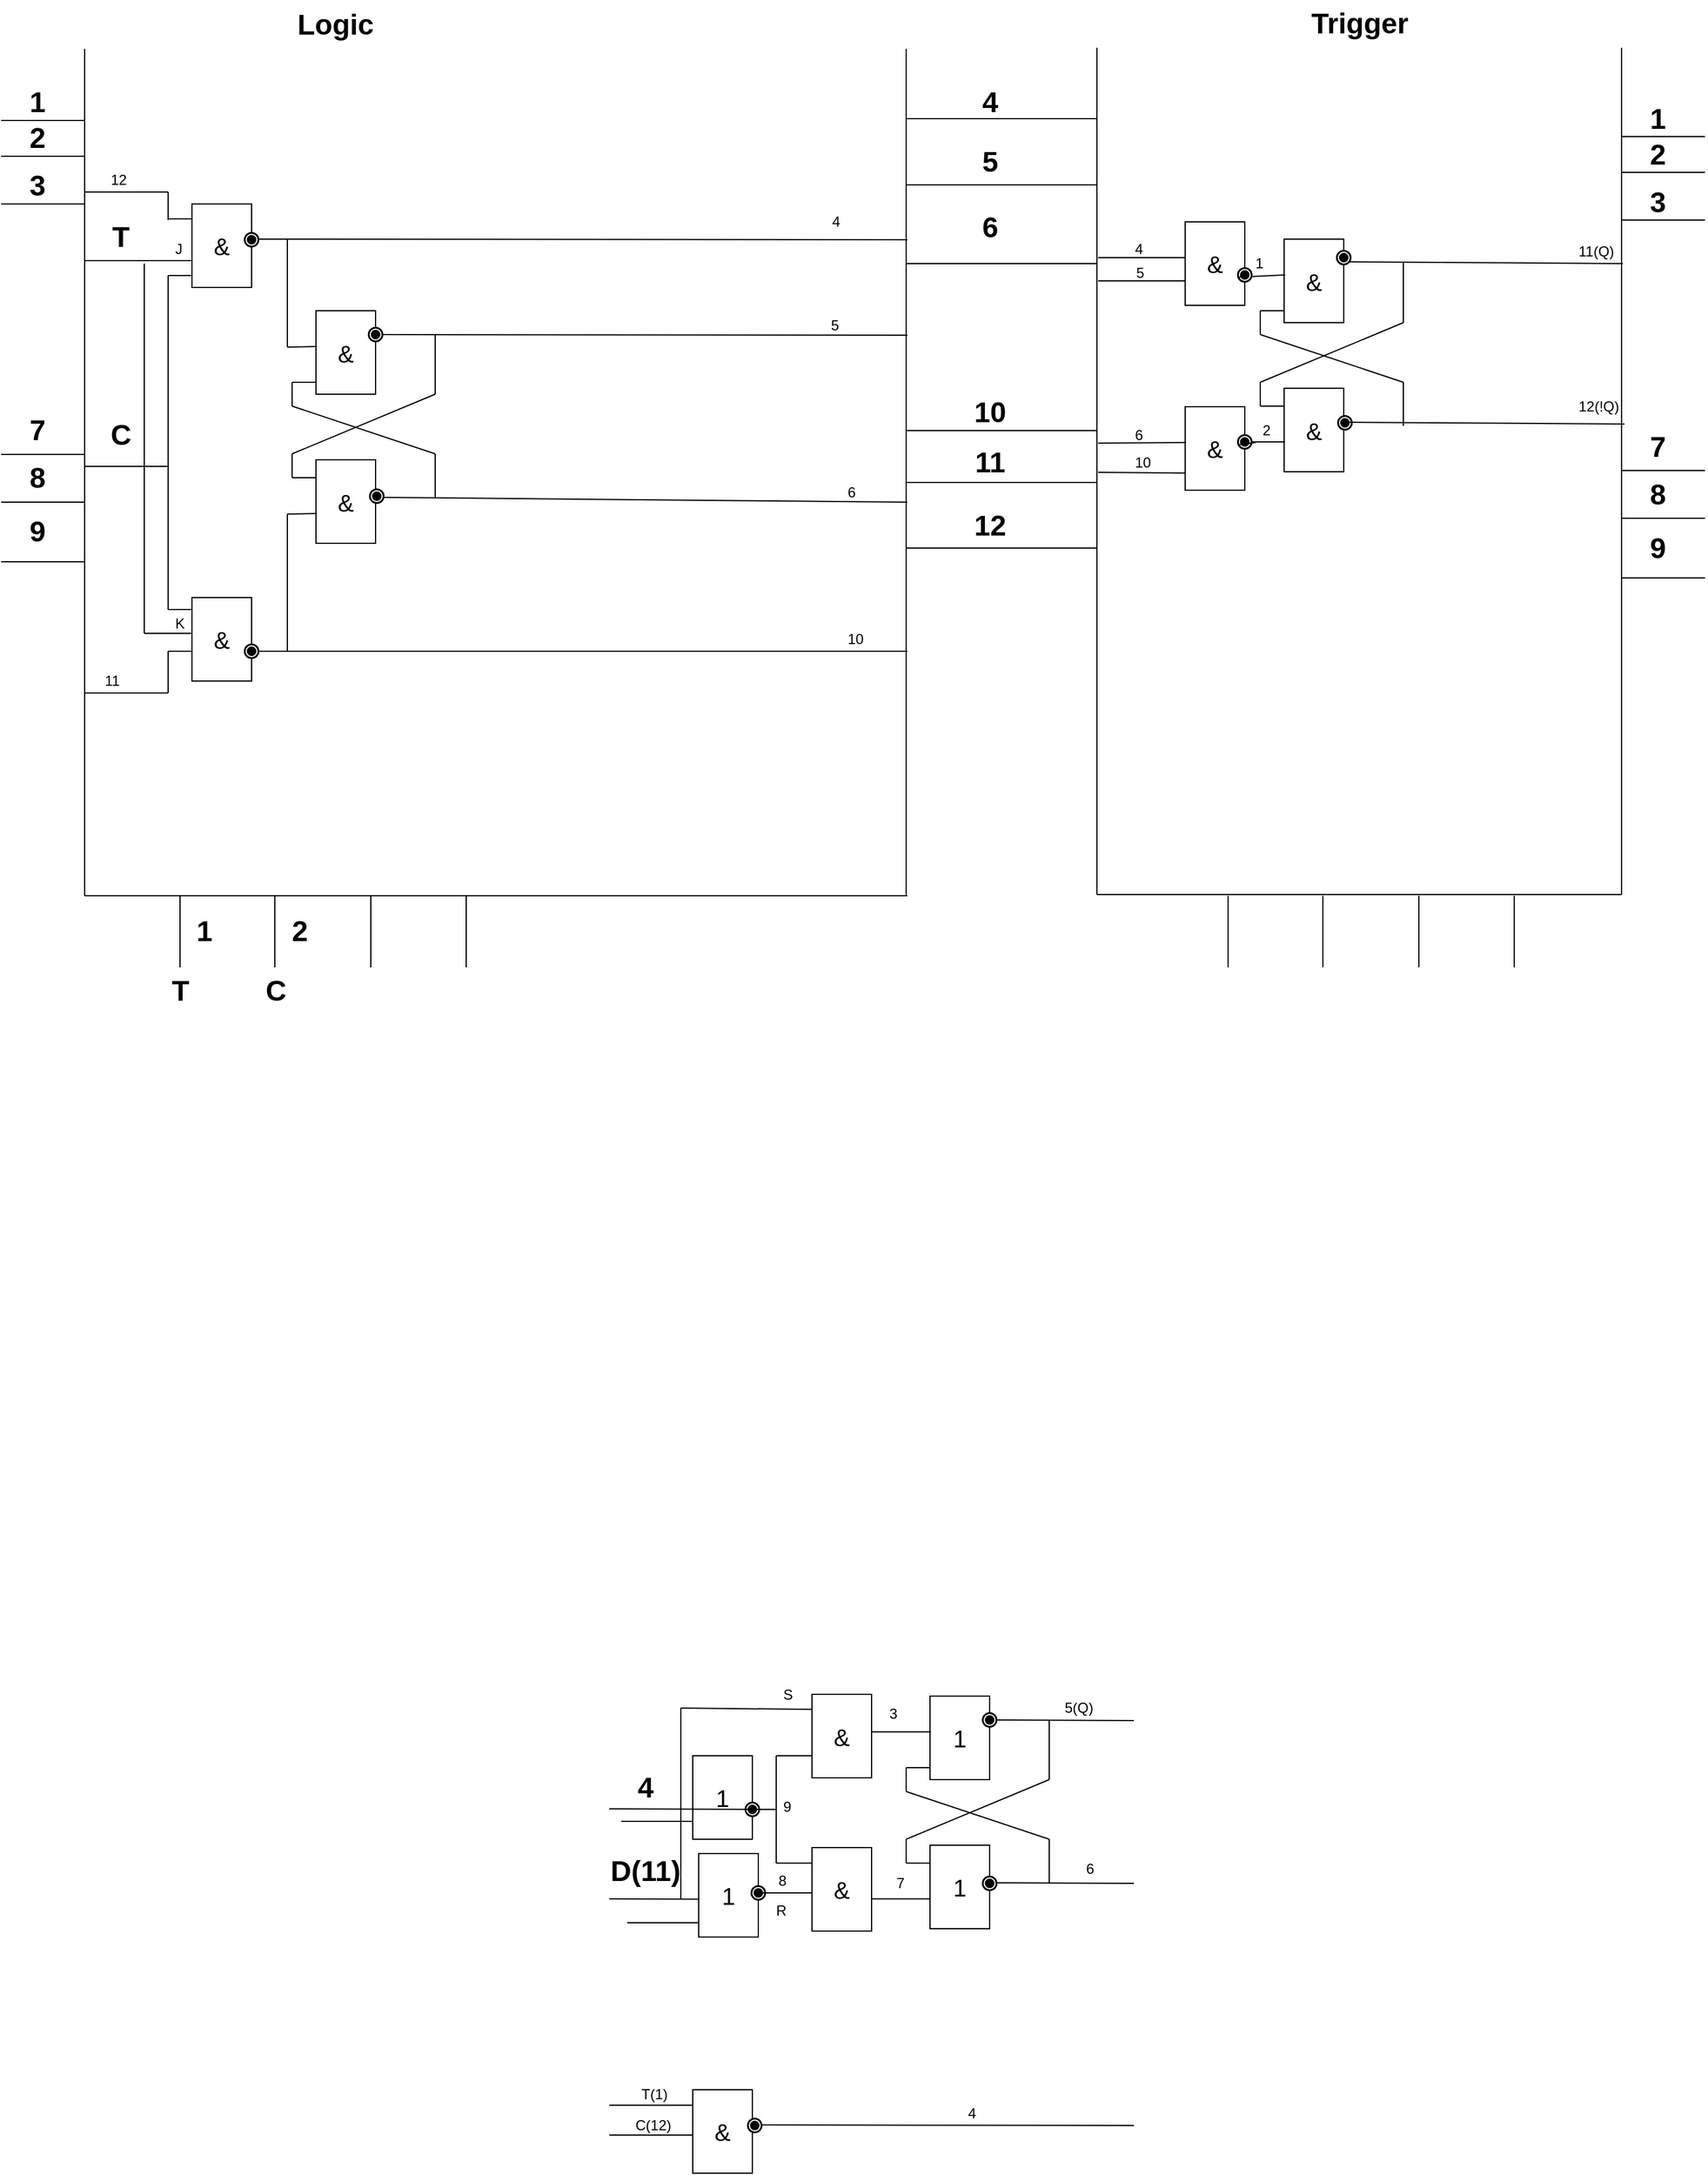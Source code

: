 <mxfile version="11.3.0" type="github" pages="1"><diagram name="Page-1" id="2a216829-ef6e-dabb-86c1-c78162f3ba2b"><mxGraphModel dx="1656" dy="1960" grid="1" gridSize="10" guides="1" tooltips="1" connect="1" arrows="1" fold="1" page="1" pageScale="1" pageWidth="850" pageHeight="1100" background="#ffffff" math="0" shadow="0"><root><mxCell id="0"/><mxCell id="1" parent="0"/><mxCell id="QcOhBygujAu9iTAQGWM9-1" value="" style="endArrow=none;html=1;" parent="1" edge="1"><mxGeometry width="50" height="50" relative="1" as="geometry"><mxPoint x="80" y="730" as="sourcePoint"/><mxPoint x="80" y="20" as="targetPoint"/></mxGeometry></mxCell><mxCell id="QcOhBygujAu9iTAQGWM9-2" value="" style="endArrow=none;html=1;" parent="1" edge="1"><mxGeometry width="50" height="50" relative="1" as="geometry"><mxPoint x="80" y="730" as="sourcePoint"/><mxPoint x="770" y="730" as="targetPoint"/></mxGeometry></mxCell><mxCell id="QcOhBygujAu9iTAQGWM9-3" value="" style="endArrow=none;html=1;" parent="1" edge="1"><mxGeometry width="50" height="50" relative="1" as="geometry"><mxPoint x="769" y="20" as="sourcePoint"/><mxPoint x="769" y="730" as="targetPoint"/></mxGeometry></mxCell><mxCell id="QcOhBygujAu9iTAQGWM9-4" value="Logic" style="text;strokeColor=none;fillColor=none;html=1;fontSize=24;fontStyle=1;verticalAlign=middle;align=center;" parent="1" vertex="1"><mxGeometry x="240" y="-20" width="100" height="40" as="geometry"/></mxCell><mxCell id="QcOhBygujAu9iTAQGWM9-6" value="" style="endArrow=none;html=1;" parent="1" edge="1"><mxGeometry width="50" height="50" relative="1" as="geometry"><mxPoint x="1369" y="19" as="sourcePoint"/><mxPoint x="1369" y="729" as="targetPoint"/></mxGeometry></mxCell><mxCell id="QcOhBygujAu9iTAQGWM9-7" value="" style="endArrow=none;html=1;" parent="1" edge="1"><mxGeometry width="50" height="50" relative="1" as="geometry"><mxPoint x="929" y="729" as="sourcePoint"/><mxPoint x="1369" y="729" as="targetPoint"/></mxGeometry></mxCell><mxCell id="QcOhBygujAu9iTAQGWM9-8" value="" style="endArrow=none;html=1;" parent="1" edge="1"><mxGeometry width="50" height="50" relative="1" as="geometry"><mxPoint x="929" y="729" as="sourcePoint"/><mxPoint x="929" y="19" as="targetPoint"/></mxGeometry></mxCell><mxCell id="QcOhBygujAu9iTAQGWM9-9" value="Trigger" style="text;strokeColor=none;fillColor=none;html=1;fontSize=24;fontStyle=1;verticalAlign=middle;align=center;" parent="1" vertex="1"><mxGeometry x="1098.5" y="-21" width="100" height="40" as="geometry"/></mxCell><mxCell id="QcOhBygujAu9iTAQGWM9-10" value="" style="endArrow=none;html=1;" parent="1" edge="1"><mxGeometry width="50" height="50" relative="1" as="geometry"><mxPoint x="160" y="790" as="sourcePoint"/><mxPoint x="160" y="730" as="targetPoint"/></mxGeometry></mxCell><mxCell id="QcOhBygujAu9iTAQGWM9-11" value="" style="endArrow=none;html=1;" parent="1" edge="1"><mxGeometry width="50" height="50" relative="1" as="geometry"><mxPoint x="239.5" y="790" as="sourcePoint"/><mxPoint x="239.5" y="730" as="targetPoint"/></mxGeometry></mxCell><mxCell id="QcOhBygujAu9iTAQGWM9-12" value="" style="endArrow=none;html=1;" parent="1" edge="1"><mxGeometry width="50" height="50" relative="1" as="geometry"><mxPoint x="320" y="790" as="sourcePoint"/><mxPoint x="320" y="730" as="targetPoint"/></mxGeometry></mxCell><mxCell id="QcOhBygujAu9iTAQGWM9-13" value="" style="endArrow=none;html=1;" parent="1" edge="1"><mxGeometry width="50" height="50" relative="1" as="geometry"><mxPoint x="400" y="790" as="sourcePoint"/><mxPoint x="400" y="730" as="targetPoint"/></mxGeometry></mxCell><mxCell id="QcOhBygujAu9iTAQGWM9-28" value="" style="endArrow=none;html=1;" parent="1" edge="1"><mxGeometry width="50" height="50" relative="1" as="geometry"><mxPoint x="10" y="80" as="sourcePoint"/><mxPoint x="80" y="80" as="targetPoint"/></mxGeometry></mxCell><mxCell id="QcOhBygujAu9iTAQGWM9-29" value="" style="endArrow=none;html=1;" parent="1" edge="1"><mxGeometry width="50" height="50" relative="1" as="geometry"><mxPoint x="10" y="110" as="sourcePoint"/><mxPoint x="80" y="110" as="targetPoint"/></mxGeometry></mxCell><mxCell id="QcOhBygujAu9iTAQGWM9-30" value="" style="endArrow=none;html=1;" parent="1" edge="1"><mxGeometry width="50" height="50" relative="1" as="geometry"><mxPoint x="10" y="150" as="sourcePoint"/><mxPoint x="80" y="150" as="targetPoint"/></mxGeometry></mxCell><mxCell id="QcOhBygujAu9iTAQGWM9-31" value="" style="endArrow=none;html=1;" parent="1" edge="1"><mxGeometry width="50" height="50" relative="1" as="geometry"><mxPoint x="10" y="360" as="sourcePoint"/><mxPoint x="80" y="360" as="targetPoint"/></mxGeometry></mxCell><mxCell id="QcOhBygujAu9iTAQGWM9-32" value="" style="endArrow=none;html=1;" parent="1" edge="1"><mxGeometry width="50" height="50" relative="1" as="geometry"><mxPoint x="10" y="400" as="sourcePoint"/><mxPoint x="80" y="400" as="targetPoint"/></mxGeometry></mxCell><mxCell id="QcOhBygujAu9iTAQGWM9-33" value="" style="endArrow=none;html=1;" parent="1" edge="1"><mxGeometry width="50" height="50" relative="1" as="geometry"><mxPoint x="10" y="450" as="sourcePoint"/><mxPoint x="80" y="450" as="targetPoint"/></mxGeometry></mxCell><mxCell id="QcOhBygujAu9iTAQGWM9-34" value="1" style="text;strokeColor=none;fillColor=none;html=1;fontSize=24;fontStyle=1;verticalAlign=middle;align=center;" parent="1" vertex="1"><mxGeometry x="30" y="50" width="20" height="30" as="geometry"/></mxCell><mxCell id="QcOhBygujAu9iTAQGWM9-35" value="2" style="text;strokeColor=none;fillColor=none;html=1;fontSize=24;fontStyle=1;verticalAlign=middle;align=center;" parent="1" vertex="1"><mxGeometry x="30" y="80" width="20" height="30" as="geometry"/></mxCell><mxCell id="QcOhBygujAu9iTAQGWM9-38" value="3" style="text;strokeColor=none;fillColor=none;html=1;fontSize=24;fontStyle=1;verticalAlign=middle;align=center;" parent="1" vertex="1"><mxGeometry x="30" y="120" width="20" height="30" as="geometry"/></mxCell><mxCell id="QcOhBygujAu9iTAQGWM9-42" value="7" style="text;strokeColor=none;fillColor=none;html=1;fontSize=24;fontStyle=1;verticalAlign=middle;align=center;" parent="1" vertex="1"><mxGeometry x="30" y="325" width="20" height="30" as="geometry"/></mxCell><mxCell id="QcOhBygujAu9iTAQGWM9-43" value="8" style="text;strokeColor=none;fillColor=none;html=1;fontSize=24;fontStyle=1;verticalAlign=middle;align=center;" parent="1" vertex="1"><mxGeometry x="30" y="365" width="20" height="30" as="geometry"/></mxCell><mxCell id="QcOhBygujAu9iTAQGWM9-44" value="9" style="text;strokeColor=none;fillColor=none;html=1;fontSize=24;fontStyle=1;verticalAlign=middle;align=center;" parent="1" vertex="1"><mxGeometry x="30" y="410" width="20" height="30" as="geometry"/></mxCell><mxCell id="QcOhBygujAu9iTAQGWM9-115" value="" style="endArrow=none;html=1;" parent="1" edge="1"><mxGeometry width="50" height="50" relative="1" as="geometry"><mxPoint x="769" y="78.5" as="sourcePoint"/><mxPoint x="929" y="78.5" as="targetPoint"/></mxGeometry></mxCell><mxCell id="QcOhBygujAu9iTAQGWM9-116" value="" style="endArrow=none;html=1;" parent="1" edge="1"><mxGeometry width="50" height="50" relative="1" as="geometry"><mxPoint x="769" y="134" as="sourcePoint"/><mxPoint x="929" y="134" as="targetPoint"/></mxGeometry></mxCell><mxCell id="QcOhBygujAu9iTAQGWM9-117" value="" style="endArrow=none;html=1;" parent="1" edge="1"><mxGeometry width="50" height="50" relative="1" as="geometry"><mxPoint x="769" y="200" as="sourcePoint"/><mxPoint x="929" y="200" as="targetPoint"/></mxGeometry></mxCell><mxCell id="QcOhBygujAu9iTAQGWM9-118" value="" style="endArrow=none;html=1;" parent="1" edge="1"><mxGeometry width="50" height="50" relative="1" as="geometry"><mxPoint x="769" y="340" as="sourcePoint"/><mxPoint x="929" y="340" as="targetPoint"/></mxGeometry></mxCell><mxCell id="QcOhBygujAu9iTAQGWM9-119" value="" style="endArrow=none;html=1;" parent="1" edge="1"><mxGeometry width="50" height="50" relative="1" as="geometry"><mxPoint x="769" y="438.5" as="sourcePoint"/><mxPoint x="929" y="438.5" as="targetPoint"/></mxGeometry></mxCell><mxCell id="QcOhBygujAu9iTAQGWM9-120" value="" style="endArrow=none;html=1;" parent="1" edge="1"><mxGeometry width="50" height="50" relative="1" as="geometry"><mxPoint x="769" y="383.5" as="sourcePoint"/><mxPoint x="929" y="383.5" as="targetPoint"/></mxGeometry></mxCell><mxCell id="QcOhBygujAu9iTAQGWM9-121" value="4" style="text;strokeColor=none;fillColor=none;html=1;fontSize=24;fontStyle=1;verticalAlign=middle;align=center;" parent="1" vertex="1"><mxGeometry x="829" y="50" width="20" height="30" as="geometry"/></mxCell><mxCell id="QcOhBygujAu9iTAQGWM9-122" value="5" style="text;strokeColor=none;fillColor=none;html=1;fontSize=24;fontStyle=1;verticalAlign=middle;align=center;" parent="1" vertex="1"><mxGeometry x="829" y="100" width="20" height="30" as="geometry"/></mxCell><mxCell id="QcOhBygujAu9iTAQGWM9-123" value="6" style="text;strokeColor=none;fillColor=none;html=1;fontSize=24;fontStyle=1;verticalAlign=middle;align=center;" parent="1" vertex="1"><mxGeometry x="829" y="155" width="20" height="30" as="geometry"/></mxCell><mxCell id="QcOhBygujAu9iTAQGWM9-124" value="10" style="text;strokeColor=none;fillColor=none;html=1;fontSize=24;fontStyle=1;verticalAlign=middle;align=center;" parent="1" vertex="1"><mxGeometry x="829" y="310" width="20" height="30" as="geometry"/></mxCell><mxCell id="QcOhBygujAu9iTAQGWM9-125" value="11" style="text;strokeColor=none;fillColor=none;html=1;fontSize=24;fontStyle=1;verticalAlign=middle;align=center;" parent="1" vertex="1"><mxGeometry x="829" y="352" width="20" height="30" as="geometry"/></mxCell><mxCell id="QcOhBygujAu9iTAQGWM9-126" value="12" style="text;strokeColor=none;fillColor=none;html=1;fontSize=24;fontStyle=1;verticalAlign=middle;align=center;" parent="1" vertex="1"><mxGeometry x="829" y="404.5" width="20" height="30" as="geometry"/></mxCell><mxCell id="QcOhBygujAu9iTAQGWM9-155" value="1" style="text;strokeColor=none;fillColor=none;html=1;fontSize=24;fontStyle=1;verticalAlign=middle;align=center;" parent="1" vertex="1"><mxGeometry x="1389" y="63.5" width="20" height="30" as="geometry"/></mxCell><mxCell id="QcOhBygujAu9iTAQGWM9-156" value="" style="endArrow=none;html=1;" parent="1" edge="1"><mxGeometry width="50" height="50" relative="1" as="geometry"><mxPoint x="1369" y="93.5" as="sourcePoint"/><mxPoint x="1439" y="93.5" as="targetPoint"/></mxGeometry></mxCell><mxCell id="QcOhBygujAu9iTAQGWM9-157" value="2" style="text;strokeColor=none;fillColor=none;html=1;fontSize=24;fontStyle=1;verticalAlign=middle;align=center;" parent="1" vertex="1"><mxGeometry x="1389" y="93.5" width="20" height="30" as="geometry"/></mxCell><mxCell id="QcOhBygujAu9iTAQGWM9-158" value="" style="endArrow=none;html=1;" parent="1" edge="1"><mxGeometry width="50" height="50" relative="1" as="geometry"><mxPoint x="1369" y="123.5" as="sourcePoint"/><mxPoint x="1439" y="123.5" as="targetPoint"/></mxGeometry></mxCell><mxCell id="QcOhBygujAu9iTAQGWM9-159" value="3" style="text;strokeColor=none;fillColor=none;html=1;fontSize=24;fontStyle=1;verticalAlign=middle;align=center;" parent="1" vertex="1"><mxGeometry x="1389" y="133.5" width="20" height="30" as="geometry"/></mxCell><mxCell id="QcOhBygujAu9iTAQGWM9-160" value="" style="endArrow=none;html=1;" parent="1" edge="1"><mxGeometry width="50" height="50" relative="1" as="geometry"><mxPoint x="1369" y="163.5" as="sourcePoint"/><mxPoint x="1439" y="163.5" as="targetPoint"/></mxGeometry></mxCell><mxCell id="QcOhBygujAu9iTAQGWM9-161" value="7" style="text;strokeColor=none;fillColor=none;html=1;fontSize=24;fontStyle=1;verticalAlign=middle;align=center;" parent="1" vertex="1"><mxGeometry x="1389" y="338.5" width="20" height="30" as="geometry"/></mxCell><mxCell id="QcOhBygujAu9iTAQGWM9-162" value="" style="endArrow=none;html=1;" parent="1" edge="1"><mxGeometry width="50" height="50" relative="1" as="geometry"><mxPoint x="1369" y="373.5" as="sourcePoint"/><mxPoint x="1439" y="373.5" as="targetPoint"/></mxGeometry></mxCell><mxCell id="QcOhBygujAu9iTAQGWM9-163" value="8" style="text;strokeColor=none;fillColor=none;html=1;fontSize=24;fontStyle=1;verticalAlign=middle;align=center;" parent="1" vertex="1"><mxGeometry x="1389" y="378.5" width="20" height="30" as="geometry"/></mxCell><mxCell id="QcOhBygujAu9iTAQGWM9-164" value="" style="endArrow=none;html=1;" parent="1" edge="1"><mxGeometry width="50" height="50" relative="1" as="geometry"><mxPoint x="1369" y="413.5" as="sourcePoint"/><mxPoint x="1439" y="413.5" as="targetPoint"/></mxGeometry></mxCell><mxCell id="QcOhBygujAu9iTAQGWM9-165" value="9" style="text;strokeColor=none;fillColor=none;html=1;fontSize=24;fontStyle=1;verticalAlign=middle;align=center;" parent="1" vertex="1"><mxGeometry x="1389" y="423.5" width="20" height="30" as="geometry"/></mxCell><mxCell id="QcOhBygujAu9iTAQGWM9-166" value="" style="endArrow=none;html=1;" parent="1" edge="1"><mxGeometry width="50" height="50" relative="1" as="geometry"><mxPoint x="1369" y="463.5" as="sourcePoint"/><mxPoint x="1439" y="463.5" as="targetPoint"/></mxGeometry></mxCell><mxCell id="6IXHqmFnPE0BADlCog1M-3" value="" style="endArrow=none;html=1;" parent="1" edge="1"><mxGeometry width="50" height="50" relative="1" as="geometry"><mxPoint x="1039" y="790" as="sourcePoint"/><mxPoint x="1039" y="730" as="targetPoint"/></mxGeometry></mxCell><mxCell id="6IXHqmFnPE0BADlCog1M-4" value="" style="endArrow=none;html=1;" parent="1" edge="1"><mxGeometry width="50" height="50" relative="1" as="geometry"><mxPoint x="1118.5" y="790" as="sourcePoint"/><mxPoint x="1118.5" y="730" as="targetPoint"/></mxGeometry></mxCell><mxCell id="6IXHqmFnPE0BADlCog1M-5" value="" style="endArrow=none;html=1;" parent="1" edge="1"><mxGeometry width="50" height="50" relative="1" as="geometry"><mxPoint x="1199" y="790" as="sourcePoint"/><mxPoint x="1199" y="730" as="targetPoint"/></mxGeometry></mxCell><mxCell id="6IXHqmFnPE0BADlCog1M-6" value="" style="endArrow=none;html=1;" parent="1" edge="1"><mxGeometry width="50" height="50" relative="1" as="geometry"><mxPoint x="1279" y="790" as="sourcePoint"/><mxPoint x="1279" y="730" as="targetPoint"/></mxGeometry></mxCell><mxCell id="TuWHA-EcQi8E1MhYIuHk-2" value="T" style="text;strokeColor=none;fillColor=none;html=1;fontSize=24;fontStyle=1;verticalAlign=middle;align=center;" parent="1" vertex="1"><mxGeometry x="140" y="790" width="40" height="40" as="geometry"/></mxCell><mxCell id="TuWHA-EcQi8E1MhYIuHk-3" value="C" style="text;strokeColor=none;fillColor=none;html=1;fontSize=24;fontStyle=1;verticalAlign=middle;align=center;" parent="1" vertex="1"><mxGeometry x="220" y="790" width="40" height="40" as="geometry"/></mxCell><mxCell id="TuWHA-EcQi8E1MhYIuHk-4" value="1" style="text;strokeColor=none;fillColor=none;html=1;fontSize=24;fontStyle=1;verticalAlign=middle;align=center;" parent="1" vertex="1"><mxGeometry x="160" y="740" width="40" height="40" as="geometry"/></mxCell><mxCell id="TuWHA-EcQi8E1MhYIuHk-5" value="2" style="text;strokeColor=none;fillColor=none;html=1;fontSize=24;fontStyle=1;verticalAlign=middle;align=center;" parent="1" vertex="1"><mxGeometry x="240" y="740" width="40" height="40" as="geometry"/></mxCell><mxCell id="cBssafW2jHK4mfY-2cB5-1" value="&lt;font style=&quot;font-size: 20px&quot;&gt;1&lt;/font&gt;" style="rounded=0;whiteSpace=wrap;html=1;" parent="1" vertex="1"><mxGeometry x="595" y="1533" width="50" height="70" as="geometry"/></mxCell><mxCell id="cBssafW2jHK4mfY-2cB5-2" value="" style="shape=mxgraph.bpmn.shape;html=1;verticalLabelPosition=bottom;labelBackgroundColor=#ffffff;verticalAlign=top;align=center;perimeter=ellipsePerimeter;outlineConnect=0;outline=end;symbol=terminate;" parent="1" vertex="1"><mxGeometry x="640" y="1561" width="10" height="10" as="geometry"/></mxCell><mxCell id="cBssafW2jHK4mfY-2cB5-3" value="" style="endArrow=none;html=1;" parent="1" edge="1"><mxGeometry width="50" height="50" relative="1" as="geometry"><mxPoint x="580" y="1571" as="sourcePoint"/><mxPoint x="580" y="1411" as="targetPoint"/></mxGeometry></mxCell><mxCell id="cBssafW2jHK4mfY-2cB5-4" value="" style="endArrow=none;html=1;entryX=-0.001;entryY=0.181;entryDx=0;entryDy=0;entryPerimeter=0;" parent="1" target="cBssafW2jHK4mfY-2cB5-5" edge="1"><mxGeometry width="50" height="50" relative="1" as="geometry"><mxPoint x="580" y="1411" as="sourcePoint"/><mxPoint x="660" y="1415" as="targetPoint"/></mxGeometry></mxCell><mxCell id="cBssafW2jHK4mfY-2cB5-5" value="&lt;font style=&quot;font-size: 20px&quot;&gt;&amp;amp;&lt;/font&gt;" style="rounded=0;whiteSpace=wrap;html=1;" parent="1" vertex="1"><mxGeometry x="690" y="1399.5" width="50" height="70" as="geometry"/></mxCell><mxCell id="cBssafW2jHK4mfY-2cB5-6" value="" style="endArrow=none;html=1;" parent="1" edge="1"><mxGeometry width="50" height="50" relative="1" as="geometry"><mxPoint x="660" y="1541" as="sourcePoint"/><mxPoint x="660" y="1451" as="targetPoint"/></mxGeometry></mxCell><mxCell id="cBssafW2jHK4mfY-2cB5-7" value="" style="endArrow=none;html=1;entryX=-0.004;entryY=0.736;entryDx=0;entryDy=0;entryPerimeter=0;" parent="1" target="cBssafW2jHK4mfY-2cB5-5" edge="1"><mxGeometry width="50" height="50" relative="1" as="geometry"><mxPoint x="660" y="1451" as="sourcePoint"/><mxPoint x="670" y="1451" as="targetPoint"/></mxGeometry></mxCell><mxCell id="cBssafW2jHK4mfY-2cB5-8" value="&lt;font style=&quot;font-size: 20px&quot;&gt;&amp;amp;&lt;/font&gt;" style="rounded=0;whiteSpace=wrap;html=1;" parent="1" vertex="1"><mxGeometry x="690" y="1528" width="50" height="70" as="geometry"/></mxCell><mxCell id="cBssafW2jHK4mfY-2cB5-9" value="" style="endArrow=none;html=1;entryX=-0.004;entryY=0.736;entryDx=0;entryDy=0;entryPerimeter=0;" parent="1" edge="1"><mxGeometry width="50" height="50" relative="1" as="geometry"><mxPoint x="660" y="1541" as="sourcePoint"/><mxPoint x="689.8" y="1541.02" as="targetPoint"/></mxGeometry></mxCell><mxCell id="cBssafW2jHK4mfY-2cB5-10" value="" style="endArrow=none;html=1;" parent="1" edge="1"><mxGeometry width="50" height="50" relative="1" as="geometry"><mxPoint x="645" y="1566" as="sourcePoint"/><mxPoint x="690" y="1566" as="targetPoint"/></mxGeometry></mxCell><mxCell id="cBssafW2jHK4mfY-2cB5-11" value="" style="endArrow=none;html=1;" parent="1" edge="1"><mxGeometry width="50" height="50" relative="1" as="geometry"><mxPoint x="889" y="1421" as="sourcePoint"/><mxPoint x="889" y="1471" as="targetPoint"/></mxGeometry></mxCell><mxCell id="cBssafW2jHK4mfY-2cB5-12" value="" style="endArrow=none;html=1;" parent="1" edge="1"><mxGeometry width="50" height="50" relative="1" as="geometry"><mxPoint x="889" y="1521" as="sourcePoint"/><mxPoint x="889" y="1557.5" as="targetPoint"/></mxGeometry></mxCell><mxCell id="cBssafW2jHK4mfY-2cB5-13" value="&lt;font style=&quot;font-size: 20px&quot;&gt;1&lt;/font&gt;" style="rounded=0;whiteSpace=wrap;html=1;" parent="1" vertex="1"><mxGeometry x="789" y="1526" width="50" height="70" as="geometry"/></mxCell><mxCell id="cBssafW2jHK4mfY-2cB5-14" value="" style="endArrow=none;html=1;exitX=0;exitY=0.857;exitDx=0;exitDy=0;exitPerimeter=0;" parent="1" edge="1"><mxGeometry width="50" height="50" relative="1" as="geometry"><mxPoint x="789" y="1541" as="sourcePoint"/><mxPoint x="769" y="1541.01" as="targetPoint"/></mxGeometry></mxCell><mxCell id="cBssafW2jHK4mfY-2cB5-15" value="" style="endArrow=none;html=1;" parent="1" edge="1"><mxGeometry width="50" height="50" relative="1" as="geometry"><mxPoint x="769" y="1521" as="sourcePoint"/><mxPoint x="769" y="1541" as="targetPoint"/></mxGeometry></mxCell><mxCell id="cBssafW2jHK4mfY-2cB5-16" value="" style="endArrow=none;html=1;" parent="1" edge="1"><mxGeometry width="50" height="50" relative="1" as="geometry"><mxPoint x="769" y="1521" as="sourcePoint"/><mxPoint x="889" y="1471" as="targetPoint"/></mxGeometry></mxCell><mxCell id="cBssafW2jHK4mfY-2cB5-17" value="" style="endArrow=none;html=1;" parent="1" edge="1"><mxGeometry width="50" height="50" relative="1" as="geometry"><mxPoint x="769" y="1481" as="sourcePoint"/><mxPoint x="889" y="1521" as="targetPoint"/></mxGeometry></mxCell><mxCell id="cBssafW2jHK4mfY-2cB5-18" value="" style="endArrow=none;html=1;" parent="1" edge="1"><mxGeometry width="50" height="50" relative="1" as="geometry"><mxPoint x="769" y="1461" as="sourcePoint"/><mxPoint x="769" y="1481" as="targetPoint"/></mxGeometry></mxCell><mxCell id="cBssafW2jHK4mfY-2cB5-19" value="" style="endArrow=none;html=1;exitX=0;exitY=0.857;exitDx=0;exitDy=0;exitPerimeter=0;" parent="1" source="cBssafW2jHK4mfY-2cB5-20" edge="1"><mxGeometry width="50" height="50" relative="1" as="geometry"><mxPoint x="769" y="1441" as="sourcePoint"/><mxPoint x="769" y="1461" as="targetPoint"/></mxGeometry></mxCell><mxCell id="cBssafW2jHK4mfY-2cB5-20" value="&lt;font style=&quot;font-size: 20px&quot;&gt;1&lt;/font&gt;" style="rounded=0;whiteSpace=wrap;html=1;" parent="1" vertex="1"><mxGeometry x="789" y="1401" width="50" height="70" as="geometry"/></mxCell><mxCell id="cBssafW2jHK4mfY-2cB5-21" value="" style="endArrow=none;html=1;entryX=-0.004;entryY=0.736;entryDx=0;entryDy=0;entryPerimeter=0;exitX=1.001;exitY=0.45;exitDx=0;exitDy=0;exitPerimeter=0;" parent="1" source="cBssafW2jHK4mfY-2cB5-5" edge="1"><mxGeometry width="50" height="50" relative="1" as="geometry"><mxPoint x="760" y="1431" as="sourcePoint"/><mxPoint x="789.8" y="1431.02" as="targetPoint"/></mxGeometry></mxCell><mxCell id="cBssafW2jHK4mfY-2cB5-22" value="" style="endArrow=none;html=1;entryX=-0.004;entryY=0.736;entryDx=0;entryDy=0;entryPerimeter=0;exitX=1.001;exitY=0.45;exitDx=0;exitDy=0;exitPerimeter=0;" parent="1" edge="1"><mxGeometry width="50" height="50" relative="1" as="geometry"><mxPoint x="740" y="1571" as="sourcePoint"/><mxPoint x="789.75" y="1571.02" as="targetPoint"/></mxGeometry></mxCell><mxCell id="cBssafW2jHK4mfY-2cB5-23" value="" style="shape=mxgraph.bpmn.shape;html=1;verticalLabelPosition=bottom;labelBackgroundColor=#ffffff;verticalAlign=top;align=center;perimeter=ellipsePerimeter;outlineConnect=0;outline=end;symbol=terminate;" parent="1" vertex="1"><mxGeometry x="834" y="1553" width="10" height="10" as="geometry"/></mxCell><mxCell id="cBssafW2jHK4mfY-2cB5-24" value="" style="shape=mxgraph.bpmn.shape;html=1;verticalLabelPosition=bottom;labelBackgroundColor=#ffffff;verticalAlign=top;align=center;perimeter=ellipsePerimeter;outlineConnect=0;outline=end;symbol=terminate;" parent="1" vertex="1"><mxGeometry x="834" y="1416" width="10" height="10" as="geometry"/></mxCell><mxCell id="cBssafW2jHK4mfY-2cB5-25" value="3" style="text;html=1;resizable=0;points=[];autosize=1;align=left;verticalAlign=top;spacingTop=-4;" parent="1" vertex="1"><mxGeometry x="753" y="1406" width="20" height="20" as="geometry"/></mxCell><mxCell id="cBssafW2jHK4mfY-2cB5-26" value="7" style="text;html=1;resizable=0;points=[];autosize=1;align=left;verticalAlign=top;spacingTop=-4;" parent="1" vertex="1"><mxGeometry x="759" y="1548" width="20" height="20" as="geometry"/></mxCell><mxCell id="cBssafW2jHK4mfY-2cB5-27" value="5(Q)" style="text;html=1;resizable=0;points=[];autosize=1;align=left;verticalAlign=top;spacingTop=-4;" parent="1" vertex="1"><mxGeometry x="900" y="1401" width="40" height="20" as="geometry"/></mxCell><mxCell id="cBssafW2jHK4mfY-2cB5-28" value="R" style="text;html=1;resizable=0;points=[];autosize=1;align=left;verticalAlign=top;spacingTop=-4;" parent="1" vertex="1"><mxGeometry x="658" y="1571" width="20" height="20" as="geometry"/></mxCell><mxCell id="cBssafW2jHK4mfY-2cB5-29" value="S" style="text;html=1;resizable=0;points=[];autosize=1;align=left;verticalAlign=top;spacingTop=-4;" parent="1" vertex="1"><mxGeometry x="664" y="1390" width="20" height="20" as="geometry"/></mxCell><mxCell id="cBssafW2jHK4mfY-2cB5-30" value="&lt;font style=&quot;font-size: 20px&quot;&gt;1&lt;/font&gt;" style="rounded=0;whiteSpace=wrap;html=1;" parent="1" vertex="1"><mxGeometry x="590" y="1451" width="50" height="70" as="geometry"/></mxCell><mxCell id="cBssafW2jHK4mfY-2cB5-31" value="" style="shape=mxgraph.bpmn.shape;html=1;verticalLabelPosition=bottom;labelBackgroundColor=#ffffff;verticalAlign=top;align=center;perimeter=ellipsePerimeter;outlineConnect=0;outline=end;symbol=terminate;" parent="1" vertex="1"><mxGeometry x="635" y="1491" width="10" height="10" as="geometry"/></mxCell><mxCell id="cBssafW2jHK4mfY-2cB5-32" value="6" style="text;html=1;resizable=0;points=[];autosize=1;align=left;verticalAlign=top;spacingTop=-4;" parent="1" vertex="1"><mxGeometry x="918" y="1536" width="20" height="20" as="geometry"/></mxCell><mxCell id="cBssafW2jHK4mfY-2cB5-33" value="8" style="text;html=1;resizable=0;points=[];autosize=1;align=left;verticalAlign=top;spacingTop=-4;" parent="1" vertex="1"><mxGeometry x="660" y="1546" width="20" height="20" as="geometry"/></mxCell><mxCell id="cBssafW2jHK4mfY-2cB5-34" value="&lt;font style=&quot;font-size: 20px&quot;&gt;&amp;amp;&lt;/font&gt;" style="rounded=0;whiteSpace=wrap;html=1;" parent="1" vertex="1"><mxGeometry x="590" y="1731" width="50" height="70" as="geometry"/></mxCell><mxCell id="cBssafW2jHK4mfY-2cB5-35" value="T(1)" style="text;html=1;resizable=0;points=[];autosize=1;align=left;verticalAlign=top;spacingTop=-4;" parent="1" vertex="1"><mxGeometry x="545" y="1724.5" width="40" height="20" as="geometry"/></mxCell><mxCell id="cBssafW2jHK4mfY-2cB5-36" value="C(12)" style="text;html=1;resizable=0;points=[];autosize=1;align=left;verticalAlign=top;spacingTop=-4;" parent="1" vertex="1"><mxGeometry x="540" y="1751" width="50" height="20" as="geometry"/></mxCell><mxCell id="cBssafW2jHK4mfY-2cB5-37" value="" style="shape=mxgraph.bpmn.shape;html=1;verticalLabelPosition=bottom;labelBackgroundColor=#ffffff;verticalAlign=top;align=center;perimeter=ellipsePerimeter;outlineConnect=0;outline=end;symbol=terminate;" parent="1" vertex="1"><mxGeometry x="637" y="1756" width="10" height="10" as="geometry"/></mxCell><mxCell id="cBssafW2jHK4mfY-2cB5-38" value="4" style="text;html=1;resizable=0;points=[];autosize=1;align=left;verticalAlign=top;spacingTop=-4;" parent="1" vertex="1"><mxGeometry x="819" y="1741" width="20" height="20" as="geometry"/></mxCell><mxCell id="cBssafW2jHK4mfY-2cB5-39" value="9" style="text;html=1;resizable=0;points=[];autosize=1;align=left;verticalAlign=top;spacingTop=-4;" parent="1" vertex="1"><mxGeometry x="664" y="1484" width="20" height="20" as="geometry"/></mxCell><mxCell id="cBssafW2jHK4mfY-2cB5-40" value="" style="endArrow=none;html=1;exitX=0.855;exitY=0.145;exitDx=0;exitDy=0;exitPerimeter=0;" parent="1" edge="1"><mxGeometry width="50" height="50" relative="1" as="geometry"><mxPoint x="647" y="1760.5" as="sourcePoint"/><mxPoint x="960.0" y="1761" as="targetPoint"/></mxGeometry></mxCell><mxCell id="cBssafW2jHK4mfY-2cB5-41" value="" style="endArrow=none;html=1;exitX=0.855;exitY=0.145;exitDx=0;exitDy=0;exitPerimeter=0;" parent="1" edge="1"><mxGeometry width="50" height="50" relative="1" as="geometry"><mxPoint x="844" y="1557.5" as="sourcePoint"/><mxPoint x="960.0" y="1558" as="targetPoint"/></mxGeometry></mxCell><mxCell id="cBssafW2jHK4mfY-2cB5-42" value="" style="endArrow=none;html=1;exitX=0.855;exitY=0.145;exitDx=0;exitDy=0;exitPerimeter=0;" parent="1" edge="1"><mxGeometry width="50" height="50" relative="1" as="geometry"><mxPoint x="844" y="1421" as="sourcePoint"/><mxPoint x="960.0" y="1421.5" as="targetPoint"/></mxGeometry></mxCell><mxCell id="cBssafW2jHK4mfY-2cB5-43" value="" style="endArrow=none;html=1;" parent="1" edge="1"><mxGeometry width="50" height="50" relative="1" as="geometry"><mxPoint x="520" y="1495.5" as="sourcePoint"/><mxPoint x="660" y="1496" as="targetPoint"/></mxGeometry></mxCell><mxCell id="cBssafW2jHK4mfY-2cB5-44" value="" style="endArrow=none;html=1;" parent="1" edge="1"><mxGeometry width="50" height="50" relative="1" as="geometry"><mxPoint x="530" y="1506" as="sourcePoint"/><mxPoint x="590" y="1506" as="targetPoint"/></mxGeometry></mxCell><mxCell id="cBssafW2jHK4mfY-2cB5-45" value="4" style="text;strokeColor=none;fillColor=none;html=1;fontSize=24;fontStyle=1;verticalAlign=middle;align=center;" parent="1" vertex="1"><mxGeometry x="530" y="1457.5" width="40" height="40" as="geometry"/></mxCell><mxCell id="cBssafW2jHK4mfY-2cB5-46" value="" style="endArrow=none;html=1;" parent="1" edge="1"><mxGeometry width="50" height="50" relative="1" as="geometry"><mxPoint x="535" y="1591" as="sourcePoint"/><mxPoint x="595" y="1591" as="targetPoint"/></mxGeometry></mxCell><mxCell id="cBssafW2jHK4mfY-2cB5-47" value="D(11)" style="text;strokeColor=none;fillColor=none;html=1;fontSize=24;fontStyle=1;verticalAlign=middle;align=center;" parent="1" vertex="1"><mxGeometry x="530" y="1528" width="40" height="40" as="geometry"/></mxCell><mxCell id="cBssafW2jHK4mfY-2cB5-48" value="" style="endArrow=none;html=1;entryX=-0.001;entryY=0.546;entryDx=0;entryDy=0;entryPerimeter=0;" parent="1" target="cBssafW2jHK4mfY-2cB5-1" edge="1"><mxGeometry width="50" height="50" relative="1" as="geometry"><mxPoint x="520" y="1571" as="sourcePoint"/><mxPoint x="580" y="1571" as="targetPoint"/></mxGeometry></mxCell><mxCell id="cBssafW2jHK4mfY-2cB5-49" value="" style="endArrow=none;html=1;" parent="1" edge="1"><mxGeometry width="50" height="50" relative="1" as="geometry"><mxPoint x="520" y="1769" as="sourcePoint"/><mxPoint x="590" y="1769" as="targetPoint"/></mxGeometry></mxCell><mxCell id="cBssafW2jHK4mfY-2cB5-50" value="" style="endArrow=none;html=1;entryX=-0.004;entryY=0.736;entryDx=0;entryDy=0;entryPerimeter=0;" parent="1" edge="1"><mxGeometry width="50" height="50" relative="1" as="geometry"><mxPoint x="520" y="1744" as="sourcePoint"/><mxPoint x="589.8" y="1744.02" as="targetPoint"/></mxGeometry></mxCell><mxCell id="cBssafW2jHK4mfY-2cB5-54" value="&lt;font style=&quot;font-size: 20px&quot;&gt;&amp;amp;&lt;/font&gt;" style="rounded=0;whiteSpace=wrap;html=1;" parent="1" vertex="1"><mxGeometry x="170" y="150" width="50" height="70" as="geometry"/></mxCell><mxCell id="cBssafW2jHK4mfY-2cB5-55" value="T" style="text;strokeColor=none;fillColor=none;html=1;fontSize=24;fontStyle=1;verticalAlign=middle;align=center;" parent="1" vertex="1"><mxGeometry x="100" y="162.5" width="20" height="30" as="geometry"/></mxCell><mxCell id="cBssafW2jHK4mfY-2cB5-56" value="" style="endArrow=none;html=1;entryX=0;entryY=0.357;entryDx=0;entryDy=0;entryPerimeter=0;" parent="1" edge="1"><mxGeometry width="50" height="50" relative="1" as="geometry"><mxPoint x="80" y="197.5" as="sourcePoint"/><mxPoint x="170" y="197.49" as="targetPoint"/></mxGeometry></mxCell><mxCell id="cBssafW2jHK4mfY-2cB5-57" value="C" style="text;strokeColor=none;fillColor=none;html=1;fontSize=24;fontStyle=1;verticalAlign=middle;align=center;" parent="1" vertex="1"><mxGeometry x="100" y="329" width="20" height="30" as="geometry"/></mxCell><mxCell id="cBssafW2jHK4mfY-2cB5-58" value="" style="endArrow=none;html=1;" parent="1" edge="1"><mxGeometry width="50" height="50" relative="1" as="geometry"><mxPoint x="80" y="370" as="sourcePoint"/><mxPoint x="150" y="370" as="targetPoint"/></mxGeometry></mxCell><mxCell id="cBssafW2jHK4mfY-2cB5-60" value="" style="endArrow=none;html=1;entryX=0;entryY=0.786;entryDx=0;entryDy=0;entryPerimeter=0;" parent="1" edge="1"><mxGeometry width="50" height="50" relative="1" as="geometry"><mxPoint x="130" y="510" as="sourcePoint"/><mxPoint x="170" y="510.02" as="targetPoint"/></mxGeometry></mxCell><mxCell id="cBssafW2jHK4mfY-2cB5-61" value="" style="endArrow=none;html=1;" parent="1" edge="1"><mxGeometry width="50" height="50" relative="1" as="geometry"><mxPoint x="150" y="210" as="sourcePoint"/><mxPoint x="150" y="370" as="targetPoint"/></mxGeometry></mxCell><mxCell id="cBssafW2jHK4mfY-2cB5-62" value="" style="endArrow=none;html=1;entryX=0;entryY=0.357;entryDx=0;entryDy=0;entryPerimeter=0;" parent="1" edge="1"><mxGeometry width="50" height="50" relative="1" as="geometry"><mxPoint x="150" y="210" as="sourcePoint"/><mxPoint x="170" y="209.99" as="targetPoint"/></mxGeometry></mxCell><mxCell id="cBssafW2jHK4mfY-2cB5-63" value="" style="endArrow=none;html=1;" parent="1" edge="1"><mxGeometry width="50" height="50" relative="1" as="geometry"><mxPoint x="150" y="330" as="sourcePoint"/><mxPoint x="150" y="490" as="targetPoint"/></mxGeometry></mxCell><mxCell id="cBssafW2jHK4mfY-2cB5-64" value="&lt;font style=&quot;font-size: 20px&quot;&gt;&amp;amp;&lt;/font&gt;" style="rounded=0;whiteSpace=wrap;html=1;" parent="1" vertex="1"><mxGeometry x="170" y="480" width="50" height="70" as="geometry"/></mxCell><mxCell id="cBssafW2jHK4mfY-2cB5-65" value="" style="endArrow=none;html=1;entryX=0;entryY=0.357;entryDx=0;entryDy=0;entryPerimeter=0;" parent="1" edge="1"><mxGeometry width="50" height="50" relative="1" as="geometry"><mxPoint x="150" y="490" as="sourcePoint"/><mxPoint x="170" y="489.99" as="targetPoint"/></mxGeometry></mxCell><mxCell id="cBssafW2jHK4mfY-2cB5-66" value="" style="endArrow=none;html=1;" parent="1" edge="1"><mxGeometry width="50" height="50" relative="1" as="geometry"><mxPoint x="217.5" y="179.5" as="sourcePoint"/><mxPoint x="770" y="180" as="targetPoint"/></mxGeometry></mxCell><mxCell id="cBssafW2jHK4mfY-2cB5-67" value="" style="shape=mxgraph.bpmn.shape;html=1;verticalLabelPosition=bottom;labelBackgroundColor=#ffffff;verticalAlign=top;align=center;perimeter=ellipsePerimeter;outlineConnect=0;outline=end;symbol=terminate;" parent="1" vertex="1"><mxGeometry x="215" y="175" width="10" height="10" as="geometry"/></mxCell><mxCell id="cBssafW2jHK4mfY-2cB5-68" value="" style="endArrow=none;html=1;" parent="1" edge="1"><mxGeometry width="50" height="50" relative="1" as="geometry"><mxPoint x="220.0" y="525" as="sourcePoint"/><mxPoint x="770" y="525" as="targetPoint"/></mxGeometry></mxCell><mxCell id="cBssafW2jHK4mfY-2cB5-69" value="" style="shape=mxgraph.bpmn.shape;html=1;verticalLabelPosition=bottom;labelBackgroundColor=#ffffff;verticalAlign=top;align=center;perimeter=ellipsePerimeter;outlineConnect=0;outline=end;symbol=terminate;" parent="1" vertex="1"><mxGeometry x="215" y="520" width="10" height="10" as="geometry"/></mxCell><mxCell id="cBssafW2jHK4mfY-2cB5-70" value="&lt;font style=&quot;font-size: 20px&quot;&gt;&amp;amp;&lt;/font&gt;" style="rounded=0;whiteSpace=wrap;html=1;" parent="1" vertex="1"><mxGeometry x="274" y="364.5" width="50" height="70" as="geometry"/></mxCell><mxCell id="cBssafW2jHK4mfY-2cB5-71" value="" style="endArrow=none;html=1;entryX=-0.004;entryY=0.736;entryDx=0;entryDy=0;entryPerimeter=0;" parent="1" edge="1"><mxGeometry width="50" height="50" relative="1" as="geometry"><mxPoint x="250" y="410" as="sourcePoint"/><mxPoint x="274.75" y="409.52" as="targetPoint"/></mxGeometry></mxCell><mxCell id="cBssafW2jHK4mfY-2cB5-72" value="" style="endArrow=none;html=1;exitX=0;exitY=0.857;exitDx=0;exitDy=0;exitPerimeter=0;" parent="1" edge="1"><mxGeometry width="50" height="50" relative="1" as="geometry"><mxPoint x="274" y="379.5" as="sourcePoint"/><mxPoint x="254" y="379.51" as="targetPoint"/></mxGeometry></mxCell><mxCell id="cBssafW2jHK4mfY-2cB5-73" value="" style="endArrow=none;html=1;" parent="1" edge="1"><mxGeometry width="50" height="50" relative="1" as="geometry"><mxPoint x="254" y="359.5" as="sourcePoint"/><mxPoint x="254" y="379.5" as="targetPoint"/></mxGeometry></mxCell><mxCell id="cBssafW2jHK4mfY-2cB5-74" value="" style="endArrow=none;html=1;" parent="1" edge="1"><mxGeometry width="50" height="50" relative="1" as="geometry"><mxPoint x="254" y="359.5" as="sourcePoint"/><mxPoint x="374" y="309.5" as="targetPoint"/></mxGeometry></mxCell><mxCell id="cBssafW2jHK4mfY-2cB5-75" value="" style="endArrow=none;html=1;" parent="1" edge="1"><mxGeometry width="50" height="50" relative="1" as="geometry"><mxPoint x="254" y="319.5" as="sourcePoint"/><mxPoint x="374" y="359.5" as="targetPoint"/></mxGeometry></mxCell><mxCell id="cBssafW2jHK4mfY-2cB5-76" value="" style="endArrow=none;html=1;exitX=0.855;exitY=0.145;exitDx=0;exitDy=0;exitPerimeter=0;" parent="1" edge="1"><mxGeometry width="50" height="50" relative="1" as="geometry"><mxPoint x="329" y="396" as="sourcePoint"/><mxPoint x="770" y="400" as="targetPoint"/></mxGeometry></mxCell><mxCell id="cBssafW2jHK4mfY-2cB5-77" value="" style="endArrow=none;html=1;" parent="1" edge="1"><mxGeometry width="50" height="50" relative="1" as="geometry"><mxPoint x="374" y="359.5" as="sourcePoint"/><mxPoint x="374" y="396" as="targetPoint"/></mxGeometry></mxCell><mxCell id="cBssafW2jHK4mfY-2cB5-78" value="" style="endArrow=none;html=1;" parent="1" edge="1"><mxGeometry width="50" height="50" relative="1" as="geometry"><mxPoint x="254" y="299.5" as="sourcePoint"/><mxPoint x="254" y="319.5" as="targetPoint"/></mxGeometry></mxCell><mxCell id="cBssafW2jHK4mfY-2cB5-79" value="" style="endArrow=none;html=1;exitX=0;exitY=0.857;exitDx=0;exitDy=0;exitPerimeter=0;" parent="1" source="cBssafW2jHK4mfY-2cB5-80" edge="1"><mxGeometry width="50" height="50" relative="1" as="geometry"><mxPoint x="254" y="279.5" as="sourcePoint"/><mxPoint x="254" y="299.5" as="targetPoint"/></mxGeometry></mxCell><mxCell id="cBssafW2jHK4mfY-2cB5-80" value="&lt;font style=&quot;font-size: 20px&quot;&gt;&amp;amp;&lt;/font&gt;" style="rounded=0;whiteSpace=wrap;html=1;" parent="1" vertex="1"><mxGeometry x="274" y="239.5" width="50" height="70" as="geometry"/></mxCell><mxCell id="cBssafW2jHK4mfY-2cB5-81" value="" style="shape=mxgraph.bpmn.shape;html=1;verticalLabelPosition=bottom;labelBackgroundColor=#ffffff;verticalAlign=top;align=center;perimeter=ellipsePerimeter;outlineConnect=0;outline=end;symbol=terminate;" parent="1" vertex="1"><mxGeometry x="319" y="254.5" width="10" height="10" as="geometry"/></mxCell><mxCell id="cBssafW2jHK4mfY-2cB5-82" value="" style="endArrow=none;html=1;exitX=0.855;exitY=0.145;exitDx=0;exitDy=0;exitPerimeter=0;" parent="1" edge="1"><mxGeometry width="50" height="50" relative="1" as="geometry"><mxPoint x="329" y="259.5" as="sourcePoint"/><mxPoint x="770" y="260" as="targetPoint"/></mxGeometry></mxCell><mxCell id="cBssafW2jHK4mfY-2cB5-83" value="" style="endArrow=none;html=1;" parent="1" edge="1"><mxGeometry width="50" height="50" relative="1" as="geometry"><mxPoint x="374" y="259.5" as="sourcePoint"/><mxPoint x="374" y="309.5" as="targetPoint"/></mxGeometry></mxCell><mxCell id="cBssafW2jHK4mfY-2cB5-84" value="" style="endArrow=none;html=1;entryX=-0.004;entryY=0.736;entryDx=0;entryDy=0;entryPerimeter=0;" parent="1" edge="1"><mxGeometry width="50" height="50" relative="1" as="geometry"><mxPoint x="250" y="270" as="sourcePoint"/><mxPoint x="274.8" y="269.52" as="targetPoint"/></mxGeometry></mxCell><mxCell id="cBssafW2jHK4mfY-2cB5-85" value="" style="shape=mxgraph.bpmn.shape;html=1;verticalLabelPosition=bottom;labelBackgroundColor=#ffffff;verticalAlign=top;align=center;perimeter=ellipsePerimeter;outlineConnect=0;outline=end;symbol=terminate;" parent="1" vertex="1"><mxGeometry x="320" y="390" width="10" height="10" as="geometry"/></mxCell><mxCell id="cBssafW2jHK4mfY-2cB5-86" value="" style="endArrow=none;html=1;" parent="1" edge="1"><mxGeometry width="50" height="50" relative="1" as="geometry"><mxPoint x="250" y="180" as="sourcePoint"/><mxPoint x="250" y="270" as="targetPoint"/></mxGeometry></mxCell><mxCell id="cBssafW2jHK4mfY-2cB5-87" value="" style="endArrow=none;html=1;" parent="1" edge="1"><mxGeometry width="50" height="50" relative="1" as="geometry"><mxPoint x="250" y="410" as="sourcePoint"/><mxPoint x="250" y="524.5" as="targetPoint"/></mxGeometry></mxCell><mxCell id="cBssafW2jHK4mfY-2cB5-116" value="" style="endArrow=none;html=1;entryX=0;entryY=0.357;entryDx=0;entryDy=0;entryPerimeter=0;" parent="1" edge="1"><mxGeometry width="50" height="50" relative="1" as="geometry"><mxPoint x="150" y="162.5" as="sourcePoint"/><mxPoint x="170" y="162.49" as="targetPoint"/></mxGeometry></mxCell><mxCell id="cBssafW2jHK4mfY-2cB5-117" value="" style="endArrow=none;html=1;entryX=0;entryY=0.357;entryDx=0;entryDy=0;entryPerimeter=0;" parent="1" edge="1"><mxGeometry width="50" height="50" relative="1" as="geometry"><mxPoint x="150" y="525" as="sourcePoint"/><mxPoint x="170" y="524.99" as="targetPoint"/></mxGeometry></mxCell><mxCell id="cBssafW2jHK4mfY-2cB5-118" value="" style="endArrow=none;html=1;" parent="1" edge="1"><mxGeometry width="50" height="50" relative="1" as="geometry"><mxPoint x="150" y="525" as="sourcePoint"/><mxPoint x="150" y="560" as="targetPoint"/></mxGeometry></mxCell><mxCell id="cBssafW2jHK4mfY-2cB5-119" value="" style="endArrow=none;html=1;" parent="1" edge="1"><mxGeometry width="50" height="50" relative="1" as="geometry"><mxPoint x="150" y="140" as="sourcePoint"/><mxPoint x="150" y="163.5" as="targetPoint"/></mxGeometry></mxCell><mxCell id="cBssafW2jHK4mfY-2cB5-128" value="" style="endArrow=none;html=1;" parent="1" edge="1"><mxGeometry width="50" height="50" relative="1" as="geometry"><mxPoint x="930" y="195" as="sourcePoint"/><mxPoint x="1003" y="195.0" as="targetPoint"/></mxGeometry></mxCell><mxCell id="cBssafW2jHK4mfY-2cB5-129" value="" style="endArrow=none;html=1;entryX=0.014;entryY=0.795;entryDx=0;entryDy=0;entryPerimeter=0;" parent="1" target="cBssafW2jHK4mfY-2cB5-131" edge="1"><mxGeometry width="50" height="50" relative="1" as="geometry"><mxPoint x="930" y="375" as="sourcePoint"/><mxPoint x="1013" y="374.5" as="targetPoint"/></mxGeometry></mxCell><mxCell id="cBssafW2jHK4mfY-2cB5-130" value="&lt;font style=&quot;font-size: 20px&quot;&gt;&amp;amp;&lt;/font&gt;" style="rounded=0;whiteSpace=wrap;html=1;" parent="1" vertex="1"><mxGeometry x="1003" y="165" width="50" height="70" as="geometry"/></mxCell><mxCell id="cBssafW2jHK4mfY-2cB5-131" value="&lt;font style=&quot;font-size: 20px&quot;&gt;&amp;amp;&lt;/font&gt;" style="rounded=0;whiteSpace=wrap;html=1;" parent="1" vertex="1"><mxGeometry x="1003" y="320" width="50" height="70" as="geometry"/></mxCell><mxCell id="cBssafW2jHK4mfY-2cB5-132" value="&lt;font style=&quot;font-size: 20px&quot;&gt;&amp;amp;&lt;/font&gt;" style="rounded=0;whiteSpace=wrap;html=1;" parent="1" vertex="1"><mxGeometry x="1086" y="304.5" width="50" height="70" as="geometry"/></mxCell><mxCell id="cBssafW2jHK4mfY-2cB5-133" value="" style="endArrow=none;html=1;" parent="1" edge="1"><mxGeometry width="50" height="50" relative="1" as="geometry"><mxPoint x="1186" y="299.5" as="sourcePoint"/><mxPoint x="1186" y="336" as="targetPoint"/></mxGeometry></mxCell><mxCell id="cBssafW2jHK4mfY-2cB5-134" value="&lt;font style=&quot;font-size: 20px&quot;&gt;&amp;amp;&lt;/font&gt;" style="rounded=0;whiteSpace=wrap;html=1;" parent="1" vertex="1"><mxGeometry x="1086" y="179.5" width="50" height="70" as="geometry"/></mxCell><mxCell id="cBssafW2jHK4mfY-2cB5-135" value="" style="shape=mxgraph.bpmn.shape;html=1;verticalLabelPosition=bottom;labelBackgroundColor=#ffffff;verticalAlign=top;align=center;perimeter=ellipsePerimeter;outlineConnect=0;outline=end;symbol=terminate;" parent="1" vertex="1"><mxGeometry x="1131" y="190" width="10" height="10" as="geometry"/></mxCell><mxCell id="cBssafW2jHK4mfY-2cB5-136" value="" style="endArrow=none;html=1;" parent="1" edge="1"><mxGeometry width="50" height="50" relative="1" as="geometry"><mxPoint x="1186" y="199.5" as="sourcePoint"/><mxPoint x="1186" y="249.5" as="targetPoint"/></mxGeometry></mxCell><mxCell id="cBssafW2jHK4mfY-2cB5-137" value="" style="shape=mxgraph.bpmn.shape;html=1;verticalLabelPosition=bottom;labelBackgroundColor=#ffffff;verticalAlign=top;align=center;perimeter=ellipsePerimeter;outlineConnect=0;outline=end;symbol=terminate;" parent="1" vertex="1"><mxGeometry x="1132" y="328.5" width="10" height="10" as="geometry"/></mxCell><mxCell id="cBssafW2jHK4mfY-2cB5-138" value="" style="endArrow=none;html=1;" parent="1" edge="1"><mxGeometry width="50" height="50" relative="1" as="geometry"><mxPoint x="1066" y="259.5" as="sourcePoint"/><mxPoint x="1186" y="299.5" as="targetPoint"/></mxGeometry></mxCell><mxCell id="cBssafW2jHK4mfY-2cB5-139" value="" style="endArrow=none;html=1;" parent="1" edge="1"><mxGeometry width="50" height="50" relative="1" as="geometry"><mxPoint x="1066" y="299.5" as="sourcePoint"/><mxPoint x="1186" y="249.5" as="targetPoint"/></mxGeometry></mxCell><mxCell id="cBssafW2jHK4mfY-2cB5-140" value="" style="endArrow=none;html=1;exitX=0;exitY=0.857;exitDx=0;exitDy=0;exitPerimeter=0;" parent="1" edge="1"><mxGeometry width="50" height="50" relative="1" as="geometry"><mxPoint x="1086" y="319.5" as="sourcePoint"/><mxPoint x="1066" y="319.51" as="targetPoint"/></mxGeometry></mxCell><mxCell id="cBssafW2jHK4mfY-2cB5-141" value="" style="endArrow=none;html=1;" parent="1" edge="1"><mxGeometry width="50" height="50" relative="1" as="geometry"><mxPoint x="1066" y="299.5" as="sourcePoint"/><mxPoint x="1066" y="319.5" as="targetPoint"/></mxGeometry></mxCell><mxCell id="cBssafW2jHK4mfY-2cB5-142" value="" style="endArrow=none;html=1;" parent="1" edge="1"><mxGeometry width="50" height="50" relative="1" as="geometry"><mxPoint x="1066" y="239.5" as="sourcePoint"/><mxPoint x="1066" y="259.5" as="targetPoint"/></mxGeometry></mxCell><mxCell id="cBssafW2jHK4mfY-2cB5-143" value="" style="endArrow=none;html=1;exitX=0;exitY=0.857;exitDx=0;exitDy=0;exitPerimeter=0;" parent="1" source="cBssafW2jHK4mfY-2cB5-134" edge="1"><mxGeometry width="50" height="50" relative="1" as="geometry"><mxPoint x="1066" y="219.5" as="sourcePoint"/><mxPoint x="1066" y="239.5" as="targetPoint"/></mxGeometry></mxCell><mxCell id="cBssafW2jHK4mfY-2cB5-144" value="" style="endArrow=none;html=1;entryX=-0.004;entryY=0.736;entryDx=0;entryDy=0;entryPerimeter=0;exitX=0.997;exitY=0.632;exitDx=0;exitDy=0;exitPerimeter=0;" parent="1" source="cBssafW2jHK4mfY-2cB5-148" edge="1"><mxGeometry width="50" height="50" relative="1" as="geometry"><mxPoint x="1062" y="210" as="sourcePoint"/><mxPoint x="1086.8" y="209.52" as="targetPoint"/></mxGeometry></mxCell><mxCell id="cBssafW2jHK4mfY-2cB5-145" value="" style="endArrow=none;html=1;entryX=-0.004;entryY=0.736;entryDx=0;entryDy=0;entryPerimeter=0;" parent="1" source="cBssafW2jHK4mfY-2cB5-146" edge="1"><mxGeometry width="50" height="50" relative="1" as="geometry"><mxPoint x="1062" y="350" as="sourcePoint"/><mxPoint x="1086.75" y="349.52" as="targetPoint"/></mxGeometry></mxCell><mxCell id="cBssafW2jHK4mfY-2cB5-146" value="" style="shape=mxgraph.bpmn.shape;html=1;verticalLabelPosition=bottom;labelBackgroundColor=#ffffff;verticalAlign=top;align=center;perimeter=ellipsePerimeter;outlineConnect=0;outline=end;symbol=terminate;" parent="1" vertex="1"><mxGeometry x="1048" y="344.5" width="10" height="10" as="geometry"/></mxCell><mxCell id="cBssafW2jHK4mfY-2cB5-147" value="" style="endArrow=none;html=1;entryX=-0.004;entryY=0.736;entryDx=0;entryDy=0;entryPerimeter=0;" parent="1" target="cBssafW2jHK4mfY-2cB5-146" edge="1"><mxGeometry width="50" height="50" relative="1" as="geometry"><mxPoint x="1062" y="350" as="sourcePoint"/><mxPoint x="1086.75" y="349.52" as="targetPoint"/></mxGeometry></mxCell><mxCell id="cBssafW2jHK4mfY-2cB5-148" value="" style="shape=mxgraph.bpmn.shape;html=1;verticalLabelPosition=bottom;labelBackgroundColor=#ffffff;verticalAlign=top;align=center;perimeter=ellipsePerimeter;outlineConnect=0;outline=end;symbol=terminate;" parent="1" vertex="1"><mxGeometry x="1048" y="204.5" width="10" height="10" as="geometry"/></mxCell><mxCell id="cBssafW2jHK4mfY-2cB5-149" value="" style="endArrow=none;html=1;entryX=-0.004;entryY=0.736;entryDx=0;entryDy=0;entryPerimeter=0;exitX=0.997;exitY=0.632;exitDx=0;exitDy=0;exitPerimeter=0;" parent="1" source="cBssafW2jHK4mfY-2cB5-130" target="cBssafW2jHK4mfY-2cB5-148" edge="1"><mxGeometry width="50" height="50" relative="1" as="geometry"><mxPoint x="1052.85" y="209.24" as="sourcePoint"/><mxPoint x="1086.8" y="209.52" as="targetPoint"/></mxGeometry></mxCell><mxCell id="cBssafW2jHK4mfY-2cB5-150" value="" style="endArrow=none;html=1;" parent="1" edge="1"><mxGeometry width="50" height="50" relative="1" as="geometry"><mxPoint x="80" y="560" as="sourcePoint"/><mxPoint x="150" y="560" as="targetPoint"/></mxGeometry></mxCell><mxCell id="cBssafW2jHK4mfY-2cB5-151" value="" style="endArrow=none;html=1;" parent="1" edge="1"><mxGeometry width="50" height="50" relative="1" as="geometry"><mxPoint x="80" y="140" as="sourcePoint"/><mxPoint x="150" y="140" as="targetPoint"/></mxGeometry></mxCell><mxCell id="cBssafW2jHK4mfY-2cB5-152" value="4" style="text;html=1;resizable=0;points=[];autosize=1;align=left;verticalAlign=top;spacingTop=-4;" parent="1" vertex="1"><mxGeometry x="705" y="155" width="20" height="20" as="geometry"/></mxCell><mxCell id="cBssafW2jHK4mfY-2cB5-153" value="5" style="text;html=1;resizable=0;points=[];autosize=1;align=left;verticalAlign=top;spacingTop=-4;" parent="1" vertex="1"><mxGeometry x="704" y="242" width="20" height="20" as="geometry"/></mxCell><mxCell id="cBssafW2jHK4mfY-2cB5-154" value="6" style="text;html=1;resizable=0;points=[];autosize=1;align=left;verticalAlign=top;spacingTop=-4;" parent="1" vertex="1"><mxGeometry x="718" y="382" width="20" height="20" as="geometry"/></mxCell><mxCell id="cBssafW2jHK4mfY-2cB5-155" value="10" style="text;html=1;resizable=0;points=[];autosize=1;align=left;verticalAlign=top;spacingTop=-4;" parent="1" vertex="1"><mxGeometry x="718" y="505" width="30" height="20" as="geometry"/></mxCell><mxCell id="cBssafW2jHK4mfY-2cB5-156" value="" style="endArrow=none;html=1;exitX=0.855;exitY=0.855;exitDx=0;exitDy=0;exitPerimeter=0;" parent="1" source="cBssafW2jHK4mfY-2cB5-135" edge="1"><mxGeometry width="50" height="50" relative="1" as="geometry"><mxPoint x="1160" y="200" as="sourcePoint"/><mxPoint x="1370" y="200" as="targetPoint"/></mxGeometry></mxCell><mxCell id="cBssafW2jHK4mfY-2cB5-157" value="" style="endArrow=none;html=1;exitX=0.855;exitY=0.855;exitDx=0;exitDy=0;exitPerimeter=0;" parent="1" edge="1"><mxGeometry width="50" height="50" relative="1" as="geometry"><mxPoint x="1141" y="333" as="sourcePoint"/><mxPoint x="1371.45" y="334.45" as="targetPoint"/></mxGeometry></mxCell><mxCell id="cBssafW2jHK4mfY-2cB5-158" value="11(Q)" style="text;html=1;resizable=0;points=[];autosize=1;align=left;verticalAlign=top;spacingTop=-4;" parent="1" vertex="1"><mxGeometry x="1331" y="180" width="50" height="20" as="geometry"/></mxCell><mxCell id="cBssafW2jHK4mfY-2cB5-161" value="12(!Q)" style="text;html=1;resizable=0;points=[];autosize=1;align=left;verticalAlign=top;spacingTop=-4;" parent="1" vertex="1"><mxGeometry x="1331" y="310" width="50" height="20" as="geometry"/></mxCell><mxCell id="cBssafW2jHK4mfY-2cB5-163" value="" style="endArrow=none;html=1;entryX=0.014;entryY=0.429;entryDx=0;entryDy=0;entryPerimeter=0;" parent="1" target="cBssafW2jHK4mfY-2cB5-131" edge="1"><mxGeometry width="50" height="50" relative="1" as="geometry"><mxPoint x="930" y="350.5" as="sourcePoint"/><mxPoint x="1000" y="350" as="targetPoint"/></mxGeometry></mxCell><mxCell id="cBssafW2jHK4mfY-2cB5-164" value="" style="endArrow=none;html=1;" parent="1" edge="1"><mxGeometry width="50" height="50" relative="1" as="geometry"><mxPoint x="930" y="214.5" as="sourcePoint"/><mxPoint x="1003" y="214.5" as="targetPoint"/></mxGeometry></mxCell><mxCell id="cBssafW2jHK4mfY-2cB5-165" value="4" style="text;html=1;resizable=0;points=[];autosize=1;align=left;verticalAlign=top;spacingTop=-4;" parent="1" vertex="1"><mxGeometry x="959" y="178" width="20" height="20" as="geometry"/></mxCell><mxCell id="cBssafW2jHK4mfY-2cB5-166" value="5" style="text;html=1;resizable=0;points=[];autosize=1;align=left;verticalAlign=top;spacingTop=-4;" parent="1" vertex="1"><mxGeometry x="960" y="198" width="20" height="20" as="geometry"/></mxCell><mxCell id="cBssafW2jHK4mfY-2cB5-169" value="6" style="text;html=1;resizable=0;points=[];autosize=1;align=left;verticalAlign=top;spacingTop=-4;" parent="1" vertex="1"><mxGeometry x="959" y="333.5" width="20" height="20" as="geometry"/></mxCell><mxCell id="cBssafW2jHK4mfY-2cB5-170" value="10" style="text;html=1;resizable=0;points=[];autosize=1;align=left;verticalAlign=top;spacingTop=-4;" parent="1" vertex="1"><mxGeometry x="959" y="357" width="30" height="20" as="geometry"/></mxCell><mxCell id="cBssafW2jHK4mfY-2cB5-172" value="11" style="text;html=1;resizable=0;points=[];autosize=1;align=left;verticalAlign=top;spacingTop=-4;" parent="1" vertex="1"><mxGeometry x="95" y="539.5" width="30" height="20" as="geometry"/></mxCell><mxCell id="cBssafW2jHK4mfY-2cB5-173" value="12" style="text;html=1;resizable=0;points=[];autosize=1;align=left;verticalAlign=top;spacingTop=-4;" parent="1" vertex="1"><mxGeometry x="100" y="120" width="30" height="20" as="geometry"/></mxCell><mxCell id="cBssafW2jHK4mfY-2cB5-174" value="1" style="text;html=1;resizable=0;points=[];autosize=1;align=left;verticalAlign=top;spacingTop=-4;" parent="1" vertex="1"><mxGeometry x="1059.5" y="190" width="20" height="20" as="geometry"/></mxCell><mxCell id="cBssafW2jHK4mfY-2cB5-175" value="2" style="text;html=1;resizable=0;points=[];autosize=1;align=left;verticalAlign=top;spacingTop=-4;" parent="1" vertex="1"><mxGeometry x="1066" y="330" width="20" height="20" as="geometry"/></mxCell><mxCell id="iSGQjkb3ChYNlA56AZwL-3" value="" style="endArrow=none;html=1;" edge="1" parent="1"><mxGeometry width="50" height="50" relative="1" as="geometry"><mxPoint x="130" y="200" as="sourcePoint"/><mxPoint x="130" y="510" as="targetPoint"/></mxGeometry></mxCell><mxCell id="iSGQjkb3ChYNlA56AZwL-4" value="J" style="text;html=1;resizable=0;points=[];autosize=1;align=left;verticalAlign=top;spacingTop=-4;" vertex="1" parent="1"><mxGeometry x="154" y="177.5" width="20" height="20" as="geometry"/></mxCell><mxCell id="iSGQjkb3ChYNlA56AZwL-5" value="K" style="text;html=1;resizable=0;points=[];autosize=1;align=left;verticalAlign=top;spacingTop=-4;" vertex="1" parent="1"><mxGeometry x="154" y="492" width="20" height="20" as="geometry"/></mxCell></root></mxGraphModel></diagram></mxfile>